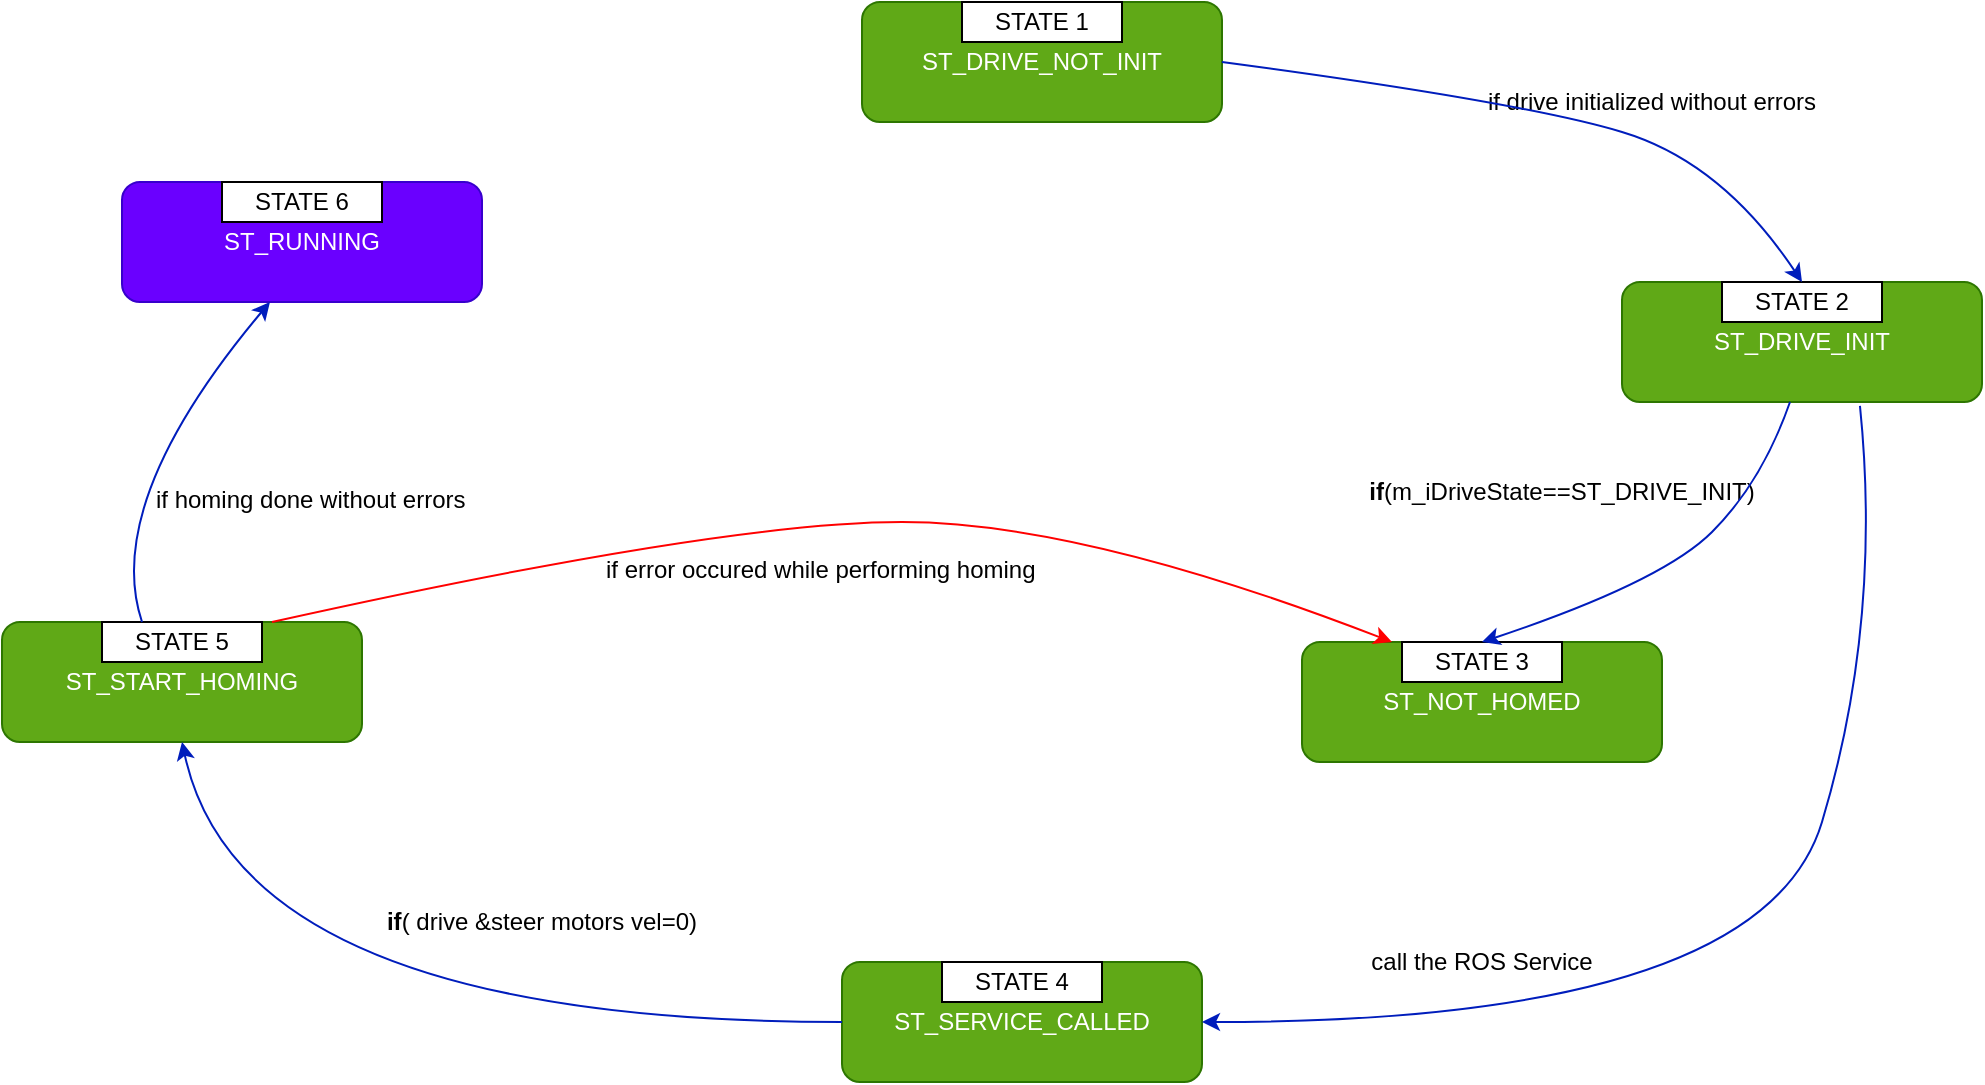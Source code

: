 <mxfile version="12.1.0" type="device" pages="1"><diagram id="RkXj4JRxzUF8oPh0HWyJ" name="Page-1"><mxGraphModel dx="1341" dy="739" grid="1" gridSize="10" guides="1" tooltips="1" connect="1" arrows="1" fold="1" page="1" pageScale="1" pageWidth="850" pageHeight="1100" math="0" shadow="0"><root><mxCell id="0"/><mxCell id="1" parent="0"/><mxCell id="1LUmxuVbc9RZ1W8lThhY-1" value="ST_RUNNING" style="rounded=1;whiteSpace=wrap;html=1;fillColor=#6a00ff;strokeColor=#3700CC;fontColor=#ffffff;" vertex="1" parent="1"><mxGeometry x="110" y="110" width="180" height="60" as="geometry"/></mxCell><mxCell id="1LUmxuVbc9RZ1W8lThhY-5" value="STATE 6" style="rounded=0;whiteSpace=wrap;html=1;" vertex="1" parent="1"><mxGeometry x="160" y="110" width="80" height="20" as="geometry"/></mxCell><mxCell id="1LUmxuVbc9RZ1W8lThhY-10" value="ST_START_HOMING" style="rounded=1;whiteSpace=wrap;html=1;fillColor=#60a917;strokeColor=#2D7600;fontColor=#ffffff;" vertex="1" parent="1"><mxGeometry x="50" y="330" width="180" height="60" as="geometry"/></mxCell><mxCell id="1LUmxuVbc9RZ1W8lThhY-11" value="STATE 5" style="rounded=0;whiteSpace=wrap;html=1;" vertex="1" parent="1"><mxGeometry x="100" y="330" width="80" height="20" as="geometry"/></mxCell><mxCell id="1LUmxuVbc9RZ1W8lThhY-19" value="ST_SERVICE_CALLED" style="rounded=1;whiteSpace=wrap;html=1;fillColor=#60a917;strokeColor=#2D7600;fontColor=#ffffff;" vertex="1" parent="1"><mxGeometry x="470" y="500" width="180" height="60" as="geometry"/></mxCell><mxCell id="1LUmxuVbc9RZ1W8lThhY-20" value="STATE 4" style="rounded=0;whiteSpace=wrap;html=1;" vertex="1" parent="1"><mxGeometry x="520" y="500" width="80" height="20" as="geometry"/></mxCell><mxCell id="1LUmxuVbc9RZ1W8lThhY-21" value="ST_NOT_HOMED" style="rounded=1;whiteSpace=wrap;html=1;fillColor=#60a917;strokeColor=#2D7600;fontColor=#ffffff;" vertex="1" parent="1"><mxGeometry x="700" y="340" width="180" height="60" as="geometry"/></mxCell><mxCell id="1LUmxuVbc9RZ1W8lThhY-22" value="STATE 3" style="rounded=0;whiteSpace=wrap;html=1;" vertex="1" parent="1"><mxGeometry x="750" y="340" width="80" height="20" as="geometry"/></mxCell><mxCell id="1LUmxuVbc9RZ1W8lThhY-23" value="ST_DRIVE_NOT_INIT" style="rounded=1;whiteSpace=wrap;html=1;fillColor=#60a917;strokeColor=#2D7600;fontColor=#ffffff;" vertex="1" parent="1"><mxGeometry x="480" y="20" width="180" height="60" as="geometry"/></mxCell><mxCell id="1LUmxuVbc9RZ1W8lThhY-24" value="STATE 1" style="rounded=0;whiteSpace=wrap;html=1;" vertex="1" parent="1"><mxGeometry x="530" y="20" width="80" height="20" as="geometry"/></mxCell><mxCell id="1LUmxuVbc9RZ1W8lThhY-25" value="ST_DRIVE_INIT" style="rounded=1;whiteSpace=wrap;html=1;fillColor=#60a917;strokeColor=#2D7600;fontColor=#ffffff;" vertex="1" parent="1"><mxGeometry x="860" y="160" width="180" height="60" as="geometry"/></mxCell><mxCell id="1LUmxuVbc9RZ1W8lThhY-26" value="STATE 2" style="rounded=0;whiteSpace=wrap;html=1;" vertex="1" parent="1"><mxGeometry x="910" y="160" width="80" height="20" as="geometry"/></mxCell><mxCell id="1LUmxuVbc9RZ1W8lThhY-29" value="if drive initialized without errors" style="text;html=1;strokeColor=none;fillColor=none;align=center;verticalAlign=middle;whiteSpace=wrap;rounded=0;" vertex="1" parent="1"><mxGeometry x="790" y="60" width="170" height="20" as="geometry"/></mxCell><mxCell id="1LUmxuVbc9RZ1W8lThhY-31" value="&lt;b&gt;if&lt;/b&gt;(m_iDriveState==ST_DRIVE_INIT)" style="text;html=1;strokeColor=none;fillColor=none;align=center;verticalAlign=middle;whiteSpace=wrap;rounded=0;" vertex="1" parent="1"><mxGeometry x="730" y="255" width="200" height="20" as="geometry"/></mxCell><mxCell id="1LUmxuVbc9RZ1W8lThhY-36" value="call the ROS Service " style="text;html=1;strokeColor=none;fillColor=none;align=center;verticalAlign=middle;whiteSpace=wrap;rounded=0;" vertex="1" parent="1"><mxGeometry x="690" y="490" width="200" height="20" as="geometry"/></mxCell><mxCell id="1LUmxuVbc9RZ1W8lThhY-40" value="&lt;b&gt;if&lt;/b&gt;( drive &amp;amp;steer motors vel=0)" style="text;html=1;strokeColor=none;fillColor=none;align=center;verticalAlign=middle;whiteSpace=wrap;rounded=0;" vertex="1" parent="1"><mxGeometry x="220" y="470" width="200" height="20" as="geometry"/></mxCell><mxCell id="1LUmxuVbc9RZ1W8lThhY-45" value="" style="curved=1;endArrow=classic;html=1;entryX=0.5;entryY=0;entryDx=0;entryDy=0;exitX=1;exitY=0.5;exitDx=0;exitDy=0;fillColor=#0050ef;strokeColor=#001DBC;" edge="1" parent="1" source="1LUmxuVbc9RZ1W8lThhY-23" target="1LUmxuVbc9RZ1W8lThhY-26"><mxGeometry width="50" height="50" relative="1" as="geometry"><mxPoint x="740" y="160" as="sourcePoint"/><mxPoint x="790" y="110" as="targetPoint"/><Array as="points"><mxPoint x="810" y="70"/><mxPoint x="910" y="100"/></Array></mxGeometry></mxCell><mxCell id="1LUmxuVbc9RZ1W8lThhY-46" value="" style="curved=1;endArrow=classic;html=1;exitX=0.661;exitY=1.033;exitDx=0;exitDy=0;entryX=1;entryY=0.5;entryDx=0;entryDy=0;exitPerimeter=0;fillColor=#0050ef;strokeColor=#001DBC;" edge="1" parent="1" source="1LUmxuVbc9RZ1W8lThhY-25" target="1LUmxuVbc9RZ1W8lThhY-19"><mxGeometry width="50" height="50" relative="1" as="geometry"><mxPoint x="1020" y="360" as="sourcePoint"/><mxPoint x="1070" y="310" as="targetPoint"/><Array as="points"><mxPoint x="990" y="330"/><mxPoint x="930" y="530"/></Array></mxGeometry></mxCell><mxCell id="1LUmxuVbc9RZ1W8lThhY-48" value="" style="curved=1;endArrow=classic;html=1;entryX=0.5;entryY=0;entryDx=0;entryDy=0;fillColor=#0050ef;strokeColor=#001DBC;" edge="1" parent="1" target="1LUmxuVbc9RZ1W8lThhY-22"><mxGeometry width="50" height="50" relative="1" as="geometry"><mxPoint x="944" y="220" as="sourcePoint"/><mxPoint x="1050" y="380" as="targetPoint"/><Array as="points"><mxPoint x="930" y="260"/><mxPoint x="880" y="310"/></Array></mxGeometry></mxCell><mxCell id="1LUmxuVbc9RZ1W8lThhY-49" value="" style="curved=1;endArrow=classic;html=1;exitX=0;exitY=0.5;exitDx=0;exitDy=0;entryX=0.5;entryY=1;entryDx=0;entryDy=0;fillColor=#0050ef;strokeColor=#001DBC;" edge="1" parent="1" source="1LUmxuVbc9RZ1W8lThhY-19" target="1LUmxuVbc9RZ1W8lThhY-10"><mxGeometry width="50" height="50" relative="1" as="geometry"><mxPoint x="130" y="550" as="sourcePoint"/><mxPoint x="180" y="500" as="targetPoint"/><Array as="points"><mxPoint x="170" y="530"/></Array></mxGeometry></mxCell><mxCell id="1LUmxuVbc9RZ1W8lThhY-50" value="" style="curved=1;endArrow=classic;html=1;entryX=0.411;entryY=1;entryDx=0;entryDy=0;entryPerimeter=0;exitX=0.25;exitY=0;exitDx=0;exitDy=0;fillColor=#0050ef;strokeColor=#001DBC;" edge="1" parent="1" source="1LUmxuVbc9RZ1W8lThhY-11" target="1LUmxuVbc9RZ1W8lThhY-1"><mxGeometry width="50" height="50" relative="1" as="geometry"><mxPoint x="80" y="280" as="sourcePoint"/><mxPoint x="130" y="230" as="targetPoint"/><Array as="points"><mxPoint x="100" y="270"/></Array></mxGeometry></mxCell><mxCell id="1LUmxuVbc9RZ1W8lThhY-55" value="if homing done without errors" style="text;html=1;" vertex="1" parent="1"><mxGeometry x="125" y="255" width="210" height="30" as="geometry"/></mxCell><mxCell id="1LUmxuVbc9RZ1W8lThhY-56" value="" style="curved=1;endArrow=classic;html=1;exitX=0.75;exitY=0;exitDx=0;exitDy=0;strokeColor=#FF0000;" edge="1" parent="1" source="1LUmxuVbc9RZ1W8lThhY-10"><mxGeometry width="50" height="50" relative="1" as="geometry"><mxPoint x="380" y="320" as="sourcePoint"/><mxPoint x="745" y="340" as="targetPoint"/><Array as="points"><mxPoint x="410" y="280"/><mxPoint x="590" y="280"/></Array></mxGeometry></mxCell><mxCell id="1LUmxuVbc9RZ1W8lThhY-57" value="&lt;div&gt;if error occured while performing homing&lt;/div&gt;&lt;div&gt;&lt;br&gt;&lt;/div&gt;" style="text;html=1;" vertex="1" parent="1"><mxGeometry x="350" y="290" width="210" height="30" as="geometry"/></mxCell></root></mxGraphModel></diagram></mxfile>